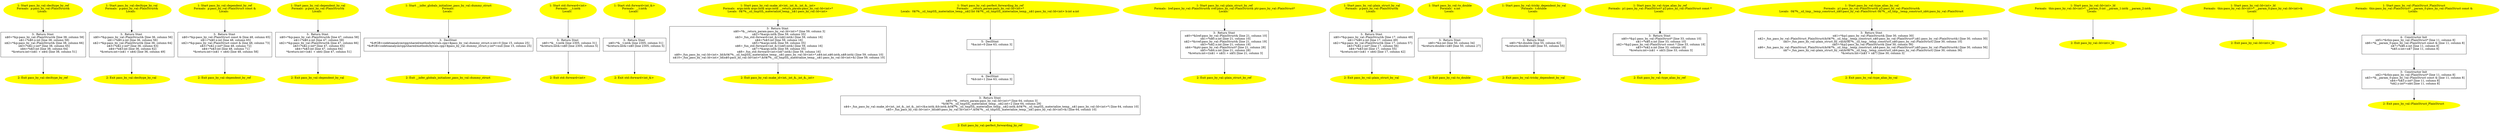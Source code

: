 /* @generated */
digraph cfg {
"decltype_by_ref#pass_by_val#7827598625585178144.8fa35b5b24f764bae803ce1f6e468516_1" [label="1: Start pass_by_val::decltype_by_ref\nFormals:  p:pass_by_val::PlainStruct&\nLocals:  \n  " color=yellow style=filled]
	

	 "decltype_by_ref#pass_by_val#7827598625585178144.8fa35b5b24f764bae803ce1f6e468516_1" -> "decltype_by_ref#pass_by_val#7827598625585178144.8fa35b5b24f764bae803ce1f6e468516_3" ;
"decltype_by_ref#pass_by_val#7827598625585178144.8fa35b5b24f764bae803ce1f6e468516_2" [label="2: Exit pass_by_val::decltype_by_ref \n  " color=yellow style=filled]
	

"decltype_by_ref#pass_by_val#7827598625585178144.8fa35b5b24f764bae803ce1f6e468516_3" [label="3:  Return Stmt \n   n$0=*&p:pass_by_val::PlainStruct& [line 38, column 58]\n  n$1=*n$0.x:int [line 38, column 58]\n  n$2=*&p:pass_by_val::PlainStruct& [line 38, column 66]\n  n$3=*n$2.y:int* [line 38, column 65]\n  n$4=*n$3:int [line 38, column 64]\n  *&return:int=(n$1 + n$4) [line 38, column 51]\n " shape="box"]
	

	 "decltype_by_ref#pass_by_val#7827598625585178144.8fa35b5b24f764bae803ce1f6e468516_3" -> "decltype_by_ref#pass_by_val#7827598625585178144.8fa35b5b24f764bae803ce1f6e468516_2" ;
"decltype_by_val#pass_by_val#14279156289723785232.72f90cb8cd80d6281316dd4fe0c3453c_1" [label="1: Start pass_by_val::decltype_by_val\nFormals:  p:pass_by_val::PlainStruct&\nLocals:  \n  " color=yellow style=filled]
	

	 "decltype_by_val#pass_by_val#14279156289723785232.72f90cb8cd80d6281316dd4fe0c3453c_1" -> "decltype_by_val#pass_by_val#14279156289723785232.72f90cb8cd80d6281316dd4fe0c3453c_3" ;
"decltype_by_val#pass_by_val#14279156289723785232.72f90cb8cd80d6281316dd4fe0c3453c_2" [label="2: Exit pass_by_val::decltype_by_val \n  " color=yellow style=filled]
	

"decltype_by_val#pass_by_val#14279156289723785232.72f90cb8cd80d6281316dd4fe0c3453c_3" [label="3:  Return Stmt \n   n$0=*&p:pass_by_val::PlainStruct& [line 36, column 56]\n  n$1=*n$0.x:int [line 36, column 56]\n  n$2=*&p:pass_by_val::PlainStruct& [line 36, column 64]\n  n$3=*n$2.y:int* [line 36, column 63]\n  n$4=*n$3:int [line 36, column 62]\n  *&return:int=(n$1 + n$4) [line 36, column 49]\n " shape="box"]
	

	 "decltype_by_val#pass_by_val#14279156289723785232.72f90cb8cd80d6281316dd4fe0c3453c_3" -> "decltype_by_val#pass_by_val#14279156289723785232.72f90cb8cd80d6281316dd4fe0c3453c_2" ;
"dependent_by_ref#pass_by_val#15143379324942623593.5ccf1ab5c879a0bcfec55b566c6a60db_1" [label="1: Start pass_by_val::dependent_by_ref\nFormals:  p:pass_by_val::PlainStruct const &\nLocals:  \n  " color=yellow style=filled]
	

	 "dependent_by_ref#pass_by_val#15143379324942623593.5ccf1ab5c879a0bcfec55b566c6a60db_1" -> "dependent_by_ref#pass_by_val#15143379324942623593.5ccf1ab5c879a0bcfec55b566c6a60db_3" ;
"dependent_by_ref#pass_by_val#15143379324942623593.5ccf1ab5c879a0bcfec55b566c6a60db_2" [label="2: Exit pass_by_val::dependent_by_ref \n  " color=yellow style=filled]
	

"dependent_by_ref#pass_by_val#15143379324942623593.5ccf1ab5c879a0bcfec55b566c6a60db_3" [label="3:  Return Stmt \n   n$0=*&p:pass_by_val::PlainStruct const & [line 48, column 65]\n  n$1=*n$0.x:int [line 48, column 65]\n  n$2=*&p:pass_by_val::PlainStruct const & [line 48, column 73]\n  n$3=*n$2.y:int* [line 48, column 72]\n  n$4=*n$3:int [line 48, column 71]\n  *&return:int=(n$1 + n$4) [line 48, column 58]\n " shape="box"]
	

	 "dependent_by_ref#pass_by_val#15143379324942623593.5ccf1ab5c879a0bcfec55b566c6a60db_3" -> "dependent_by_ref#pass_by_val#15143379324942623593.5ccf1ab5c879a0bcfec55b566c6a60db_2" ;
"dependent_by_val#pass_by_val#16173371529174507122.c006229ea6b255a1298dc7d547bac014_1" [label="1: Start pass_by_val::dependent_by_val\nFormals:  p:pass_by_val::PlainStruct&\nLocals:  \n  " color=yellow style=filled]
	

	 "dependent_by_val#pass_by_val#16173371529174507122.c006229ea6b255a1298dc7d547bac014_1" -> "dependent_by_val#pass_by_val#16173371529174507122.c006229ea6b255a1298dc7d547bac014_3" ;
"dependent_by_val#pass_by_val#16173371529174507122.c006229ea6b255a1298dc7d547bac014_2" [label="2: Exit pass_by_val::dependent_by_val \n  " color=yellow style=filled]
	

"dependent_by_val#pass_by_val#16173371529174507122.c006229ea6b255a1298dc7d547bac014_3" [label="3:  Return Stmt \n   n$0=*&p:pass_by_val::PlainStruct& [line 47, column 58]\n  n$1=*n$0.x:int [line 47, column 58]\n  n$2=*&p:pass_by_val::PlainStruct& [line 47, column 66]\n  n$3=*n$2.y:int* [line 47, column 65]\n  n$4=*n$3:int [line 47, column 64]\n  *&return:int=(n$1 + n$4) [line 47, column 51]\n " shape="box"]
	

	 "dependent_by_val#pass_by_val#16173371529174507122.c006229ea6b255a1298dc7d547bac014_3" -> "dependent_by_val#pass_by_val#16173371529174507122.c006229ea6b255a1298dc7d547bac014_2" ;
"dummy_struct#__infer_globals_initializer_pass_by_val.24fe54080733cebf362d2b34e691bb44_1" [label="1: Start __infer_globals_initializer_pass_by_val::dummy_struct\nFormals: \nLocals:  \n  " color=yellow style=filled]
	

	 "dummy_struct#__infer_globals_initializer_pass_by_val.24fe54080733cebf362d2b34e691bb44_1" -> "dummy_struct#__infer_globals_initializer_pass_by_val.24fe54080733cebf362d2b34e691bb44_3" ;
"dummy_struct#__infer_globals_initializer_pass_by_val.24fe54080733cebf362d2b34e691bb44_2" [label="2: Exit __infer_globals_initializer_pass_by_val::dummy_struct \n  " color=yellow style=filled]
	

"dummy_struct#__infer_globals_initializer_pass_by_val.24fe54080733cebf362d2b34e691bb44_3" [label="3:  DeclStmt \n   *&#GB<codetoanalyze/cpp/shared/methods/byvals.cpp>$pass_by_val::dummy_struct.x:int=0 [line 15, column 25]\n  *&#GB<codetoanalyze/cpp/shared/methods/byvals.cpp>$pass_by_val::dummy_struct.y:int*=null [line 15, column 25]\n " shape="box"]
	

	 "dummy_struct#__infer_globals_initializer_pass_by_val.24fe54080733cebf362d2b34e691bb44_3" -> "dummy_struct#__infer_globals_initializer_pass_by_val.24fe54080733cebf362d2b34e691bb44_2" ;
"forward<int>#std#5548362574050729124.664bf3a19e8401f31df778b67554bdae_1" [label="1: Start std::forward<int>\nFormals:  __t:int&\nLocals:  \n  " color=yellow style=filled]
	

	 "forward<int>#std#5548362574050729124.664bf3a19e8401f31df778b67554bdae_1" -> "forward<int>#std#5548362574050729124.664bf3a19e8401f31df778b67554bdae_3" ;
"forward<int>#std#5548362574050729124.664bf3a19e8401f31df778b67554bdae_2" [label="2: Exit std::forward<int> \n  " color=yellow style=filled]
	

"forward<int>#std#5548362574050729124.664bf3a19e8401f31df778b67554bdae_3" [label="3:  Return Stmt \n   n$0=*&__t:int& [line 2305, column 31]\n  *&return:int&=n$0 [line 2305, column 5]\n " shape="box"]
	

	 "forward<int>#std#5548362574050729124.664bf3a19e8401f31df778b67554bdae_3" -> "forward<int>#std#5548362574050729124.664bf3a19e8401f31df778b67554bdae_2" ;
"forward<int_&>#std#2714018779968350623.5a6c534312c02b38db42a98e7dfe7983_1" [label="1: Start std::forward<int_&>\nFormals:  __t:int&\nLocals:  \n  " color=yellow style=filled]
	

	 "forward<int_&>#std#2714018779968350623.5a6c534312c02b38db42a98e7dfe7983_1" -> "forward<int_&>#std#2714018779968350623.5a6c534312c02b38db42a98e7dfe7983_3" ;
"forward<int_&>#std#2714018779968350623.5a6c534312c02b38db42a98e7dfe7983_2" [label="2: Exit std::forward<int_&> \n  " color=yellow style=filled]
	

"forward<int_&>#std#2714018779968350623.5a6c534312c02b38db42a98e7dfe7983_3" [label="3:  Return Stmt \n   n$0=*&__t:int& [line 2305, column 31]\n  *&return:int&=n$0 [line 2305, column 5]\n " shape="box"]
	

	 "forward<int_&>#std#2714018779968350623.5a6c534312c02b38db42a98e7dfe7983_3" -> "forward<int_&>#std#2714018779968350623.5a6c534312c02b38db42a98e7dfe7983_2" ;
"make_id<int,_int_&,_int_&,_int>#pass_by_val(class pass_by_val::Id<int>)#6647322778693099135.704a07df7f1fd4912e21bd274744a5e0_1" [label="1: Start pass_by_val::make_id<int,_int_&,_int_&,_int>\nFormals:  args:int& args:int& args:int& __return_param:pass_by_val::Id<int>*\nLocals:  0$?%__sil_tmpSIL_materialize_temp__n$1:pass_by_val::Id<int> \n  " color=yellow style=filled]
	

	 "make_id<int,_int_&,_int_&,_int>#pass_by_val(class pass_by_val::Id<int>)#6647322778693099135.704a07df7f1fd4912e21bd274744a5e0_1" -> "make_id<int,_int_&,_int_&,_int>#pass_by_val(class pass_by_val::Id<int>)#6647322778693099135.704a07df7f1fd4912e21bd274744a5e0_3" ;
"make_id<int,_int_&,_int_&,_int>#pass_by_val(class pass_by_val::Id<int>)#6647322778693099135.704a07df7f1fd4912e21bd274744a5e0_2" [label="2: Exit pass_by_val::make_id<int,_int_&,_int_&,_int> \n  " color=yellow style=filled]
	

"make_id<int,_int_&,_int_&,_int>#pass_by_val(class pass_by_val::Id<int>)#6647322778693099135.704a07df7f1fd4912e21bd274744a5e0_3" [label="3:  Return Stmt \n   n$0=*&__return_param:pass_by_val::Id<int>* [line 59, column 3]\n  n$2=*&args:int& [line 59, column 35]\n  n$3=_fun_std::forward<int_&>(n$2:int&) [line 59, column 16]\n  n$4=*n$3:int [line 59, column 16]\n  n$5=*&args:int& [line 59, column 35]\n  n$6=_fun_std::forward<int_&>(n$5:int&) [line 59, column 16]\n  n$7=*&args:int& [line 59, column 35]\n  n$8=_fun_std::forward<int>(n$7:int&) [line 59, column 16]\n  n$9=_fun_pass_by_val::Id<int>_Id(&0$?%__sil_tmpSIL_materialize_temp__n$1:pass_by_val::Id<int>*,n$4:int,n$6:int&,n$8:int&) [line 59, column 10]\n  n$10=_fun_pass_by_val::Id<int>_Id(n$0:pass_by_val::Id<int>*,&0$?%__sil_tmpSIL_materialize_temp__n$1:pass_by_val::Id<int>&) [line 59, column 10]\n " shape="box"]
	

	 "make_id<int,_int_&,_int_&,_int>#pass_by_val(class pass_by_val::Id<int>)#6647322778693099135.704a07df7f1fd4912e21bd274744a5e0_3" -> "make_id<int,_int_&,_int_&,_int>#pass_by_val(class pass_by_val::Id<int>)#6647322778693099135.704a07df7f1fd4912e21bd274744a5e0_2" ;
"perfect_forwarding_by_ref#pass_by_val(class pass_by_val::Id<int>)#7578991627406493712.4a78b0c805a8de47693f8c723da2ec49_1" [label="1: Start pass_by_val::perfect_forwarding_by_ref\nFormals:  __return_param:pass_by_val::Id<int>*\nLocals:  0$?%__sil_tmpSIL_materialize_temp__n$2:int 0$?%__sil_tmpSIL_materialize_temp__n$1:pass_by_val::Id<int> b:int a:int \n  " color=yellow style=filled]
	

	 "perfect_forwarding_by_ref#pass_by_val(class pass_by_val::Id<int>)#7578991627406493712.4a78b0c805a8de47693f8c723da2ec49_1" -> "perfect_forwarding_by_ref#pass_by_val(class pass_by_val::Id<int>)#7578991627406493712.4a78b0c805a8de47693f8c723da2ec49_5" ;
"perfect_forwarding_by_ref#pass_by_val(class pass_by_val::Id<int>)#7578991627406493712.4a78b0c805a8de47693f8c723da2ec49_2" [label="2: Exit pass_by_val::perfect_forwarding_by_ref \n  " color=yellow style=filled]
	

"perfect_forwarding_by_ref#pass_by_val(class pass_by_val::Id<int>)#7578991627406493712.4a78b0c805a8de47693f8c723da2ec49_3" [label="3:  Return Stmt \n   n$0=*&__return_param:pass_by_val::Id<int>* [line 64, column 3]\n  *&0$?%__sil_tmpSIL_materialize_temp__n$2:int=2 [line 64, column 29]\n  n$4=_fun_pass_by_val::make_id<int,_int_&,_int_&,_int>(&a:int&,&b:int&,&0$?%__sil_tmpSIL_materialize_temp__n$2:int&,&0$?%__sil_tmpSIL_materialize_temp__n$1:pass_by_val::Id<int>*) [line 64, column 10]\n  n$5=_fun_pass_by_val::Id<int>_Id(n$0:pass_by_val::Id<int>*,&0$?%__sil_tmpSIL_materialize_temp__n$1:pass_by_val::Id<int>&) [line 64, column 10]\n " shape="box"]
	

	 "perfect_forwarding_by_ref#pass_by_val(class pass_by_val::Id<int>)#7578991627406493712.4a78b0c805a8de47693f8c723da2ec49_3" -> "perfect_forwarding_by_ref#pass_by_val(class pass_by_val::Id<int>)#7578991627406493712.4a78b0c805a8de47693f8c723da2ec49_2" ;
"perfect_forwarding_by_ref#pass_by_val(class pass_by_val::Id<int>)#7578991627406493712.4a78b0c805a8de47693f8c723da2ec49_4" [label="4:  DeclStmt \n   *&b:int=1 [line 63, column 3]\n " shape="box"]
	

	 "perfect_forwarding_by_ref#pass_by_val(class pass_by_val::Id<int>)#7578991627406493712.4a78b0c805a8de47693f8c723da2ec49_4" -> "perfect_forwarding_by_ref#pass_by_val(class pass_by_val::Id<int>)#7578991627406493712.4a78b0c805a8de47693f8c723da2ec49_3" ;
"perfect_forwarding_by_ref#pass_by_val(class pass_by_val::Id<int>)#7578991627406493712.4a78b0c805a8de47693f8c723da2ec49_5" [label="5:  DeclStmt \n   *&a:int=0 [line 63, column 3]\n " shape="box"]
	

	 "perfect_forwarding_by_ref#pass_by_val(class pass_by_val::Id<int>)#7578991627406493712.4a78b0c805a8de47693f8c723da2ec49_5" -> "perfect_forwarding_by_ref#pass_by_val(class pass_by_val::Id<int>)#7578991627406493712.4a78b0c805a8de47693f8c723da2ec49_4" ;
"plain_struct_by_ref#pass_by_val(class pass_by_val::PlainStruct)#2657428317109106311.ebb1ec27d296c7f7c7c76440cd2435a6_1" [label="1: Start pass_by_val::plain_struct_by_ref\nFormals:  lref:pass_by_val::PlainStruct& rref:pass_by_val::PlainStruct& ptr:pass_by_val::PlainStruct*\nLocals:  \n  " color=yellow style=filled]
	

	 "plain_struct_by_ref#pass_by_val(class pass_by_val::PlainStruct)#2657428317109106311.ebb1ec27d296c7f7c7c76440cd2435a6_1" -> "plain_struct_by_ref#pass_by_val(class pass_by_val::PlainStruct)#2657428317109106311.ebb1ec27d296c7f7c7c76440cd2435a6_3" ;
"plain_struct_by_ref#pass_by_val(class pass_by_val::PlainStruct)#2657428317109106311.ebb1ec27d296c7f7c7c76440cd2435a6_2" [label="2: Exit pass_by_val::plain_struct_by_ref \n  " color=yellow style=filled]
	

"plain_struct_by_ref#pass_by_val(class pass_by_val::PlainStruct)#2657428317109106311.ebb1ec27d296c7f7c7c76440cd2435a6_3" [label="3:  Return Stmt \n   n$0=*&lref:pass_by_val::PlainStruct& [line 21, column 10]\n  n$1=*n$0.x:int [line 21, column 10]\n  n$2=*&rref:pass_by_val::PlainStruct& [line 21, column 19]\n  n$3=*n$2.x:int [line 21, column 19]\n  n$4=*&ptr:pass_by_val::PlainStruct* [line 21, column 28]\n  n$5=*n$4.x:int [line 21, column 28]\n  *&return:int=((n$1 + n$3) + n$5) [line 21, column 3]\n " shape="box"]
	

	 "plain_struct_by_ref#pass_by_val(class pass_by_val::PlainStruct)#2657428317109106311.ebb1ec27d296c7f7c7c76440cd2435a6_3" -> "plain_struct_by_ref#pass_by_val(class pass_by_val::PlainStruct)#2657428317109106311.ebb1ec27d296c7f7c7c76440cd2435a6_2" ;
"plain_struct_by_val#pass_by_val#7415219466606029544.eb0e0bdde375e8d1716470ec792b2450_1" [label="1: Start pass_by_val::plain_struct_by_val\nFormals:  p:pass_by_val::PlainStruct&\nLocals:  \n  " color=yellow style=filled]
	

	 "plain_struct_by_val#pass_by_val#7415219466606029544.eb0e0bdde375e8d1716470ec792b2450_1" -> "plain_struct_by_val#pass_by_val#7415219466606029544.eb0e0bdde375e8d1716470ec792b2450_3" ;
"plain_struct_by_val#pass_by_val#7415219466606029544.eb0e0bdde375e8d1716470ec792b2450_2" [label="2: Exit pass_by_val::plain_struct_by_val \n  " color=yellow style=filled]
	

"plain_struct_by_val#pass_by_val#7415219466606029544.eb0e0bdde375e8d1716470ec792b2450_3" [label="3:  Return Stmt \n   n$0=*&p:pass_by_val::PlainStruct& [line 17, column 49]\n  n$1=*n$0.x:int [line 17, column 49]\n  n$2=*&p:pass_by_val::PlainStruct& [line 17, column 57]\n  n$3=*n$2.y:int* [line 17, column 56]\n  n$4=*n$3:int [line 17, column 55]\n  *&return:int=(n$1 + n$4) [line 17, column 42]\n " shape="box"]
	

	 "plain_struct_by_val#pass_by_val#7415219466606029544.eb0e0bdde375e8d1716470ec792b2450_3" -> "plain_struct_by_val#pass_by_val#7415219466606029544.eb0e0bdde375e8d1716470ec792b2450_2" ;
"to_double#pass_by_val#15152319343034292227.aa9254ca74e20265f2daa2c4c321444a_1" [label="1: Start pass_by_val::to_double\nFormals:  x:int\nLocals:  \n  " color=yellow style=filled]
	

	 "to_double#pass_by_val#15152319343034292227.aa9254ca74e20265f2daa2c4c321444a_1" -> "to_double#pass_by_val#15152319343034292227.aa9254ca74e20265f2daa2c4c321444a_3" ;
"to_double#pass_by_val#15152319343034292227.aa9254ca74e20265f2daa2c4c321444a_2" [label="2: Exit pass_by_val::to_double \n  " color=yellow style=filled]
	

"to_double#pass_by_val#15152319343034292227.aa9254ca74e20265f2daa2c4c321444a_3" [label="3:  Return Stmt \n   n$0=*&x:int [line 50, column 34]\n  *&return:double=n$0 [line 50, column 27]\n " shape="box"]
	

	 "to_double#pass_by_val#15152319343034292227.aa9254ca74e20265f2daa2c4c321444a_3" -> "to_double#pass_by_val#15152319343034292227.aa9254ca74e20265f2daa2c4c321444a_2" ;
"tricky_dependent_by_val#pass_by_val#11704838728234311959.2c9738321ba9545daa75926f2565403e_1" [label="1: Start pass_by_val::tricky_dependent_by_val\nFormals:  t:double\nLocals:  \n  " color=yellow style=filled]
	

	 "tricky_dependent_by_val#pass_by_val#11704838728234311959.2c9738321ba9545daa75926f2565403e_1" -> "tricky_dependent_by_val#pass_by_val#11704838728234311959.2c9738321ba9545daa75926f2565403e_3" ;
"tricky_dependent_by_val#pass_by_val#11704838728234311959.2c9738321ba9545daa75926f2565403e_2" [label="2: Exit pass_by_val::tricky_dependent_by_val \n  " color=yellow style=filled]
	

"tricky_dependent_by_val#pass_by_val#11704838728234311959.2c9738321ba9545daa75926f2565403e_3" [label="3:  Return Stmt \n   n$0=*&t:double [line 55, column 62]\n  *&return:double=n$0 [line 55, column 55]\n " shape="box"]
	

	 "tricky_dependent_by_val#pass_by_val#11704838728234311959.2c9738321ba9545daa75926f2565403e_3" -> "tricky_dependent_by_val#pass_by_val#11704838728234311959.2c9738321ba9545daa75926f2565403e_2" ;
"type_alias_by_ref#pass_by_val(class pass_by_val::PlainStruct,class pass_by_val::PlainStruct)#1261506.a3dda6b37896a0f836342db8df5fffd2_1" [label="1: Start pass_by_val::type_alias_by_ref\nFormals:  p1:pass_by_val::PlainStruct* p2:pass_by_val::PlainStruct const *\nLocals:  \n  " color=yellow style=filled]
	

	 "type_alias_by_ref#pass_by_val(class pass_by_val::PlainStruct,class pass_by_val::PlainStruct)#1261506.a3dda6b37896a0f836342db8df5fffd2_1" -> "type_alias_by_ref#pass_by_val(class pass_by_val::PlainStruct,class pass_by_val::PlainStruct)#1261506.a3dda6b37896a0f836342db8df5fffd2_3" ;
"type_alias_by_ref#pass_by_val(class pass_by_val::PlainStruct,class pass_by_val::PlainStruct)#1261506.a3dda6b37896a0f836342db8df5fffd2_2" [label="2: Exit pass_by_val::type_alias_by_ref \n  " color=yellow style=filled]
	

"type_alias_by_ref#pass_by_val(class pass_by_val::PlainStruct,class pass_by_val::PlainStruct)#1261506.a3dda6b37896a0f836342db8df5fffd2_3" [label="3:  Return Stmt \n   n$0=*&p1:pass_by_val::PlainStruct* [line 33, column 10]\n  n$1=*n$0.x:int [line 33, column 10]\n  n$2=*&p2:pass_by_val::PlainStruct const * [line 33, column 18]\n  n$3=*n$2.x:int [line 33, column 18]\n  *&return:int=(n$1 + n$3) [line 33, column 3]\n " shape="box"]
	

	 "type_alias_by_ref#pass_by_val(class pass_by_val::PlainStruct,class pass_by_val::PlainStruct)#1261506.a3dda6b37896a0f836342db8df5fffd2_3" -> "type_alias_by_ref#pass_by_val(class pass_by_val::PlainStruct,class pass_by_val::PlainStruct)#1261506.a3dda6b37896a0f836342db8df5fffd2_2" ;
"type_alias_by_val#pass_by_val#9273827923998572097.425db1bd7e6b48116fa99ed40b0b6415_1" [label="1: Start pass_by_val::type_alias_by_val\nFormals:  p1:pass_by_val::PlainStruct& p2:pass_by_val::PlainStruct&\nLocals:  0$?%__sil_tmp__temp_construct_n$0:pass_by_val::PlainStruct 0$?%__sil_tmp__temp_construct_n$4:pass_by_val::PlainStruct \n  " color=yellow style=filled]
	

	 "type_alias_by_val#pass_by_val#9273827923998572097.425db1bd7e6b48116fa99ed40b0b6415_1" -> "type_alias_by_val#pass_by_val#9273827923998572097.425db1bd7e6b48116fa99ed40b0b6415_3" ;
"type_alias_by_val#pass_by_val#9273827923998572097.425db1bd7e6b48116fa99ed40b0b6415_2" [label="2: Exit pass_by_val::type_alias_by_val \n  " color=yellow style=filled]
	

"type_alias_by_val#pass_by_val#9273827923998572097.425db1bd7e6b48116fa99ed40b0b6415_3" [label="3:  Return Stmt \n   n$1=*&p1:pass_by_val::PlainStruct& [line 30, column 30]\n  n$2=_fun_pass_by_val::PlainStruct_PlainStruct(&0$?%__sil_tmp__temp_construct_n$0:pass_by_val::PlainStruct*,n$1:pass_by_val::PlainStruct&) [line 30, column 30]\n  n$3=_fun_pass_by_val::plain_struct_by_val(&0$?%__sil_tmp__temp_construct_n$0:pass_by_val::PlainStruct) [line 30, column 10]\n  n$5=*&p2:pass_by_val::PlainStruct& [line 30, column 56]\n  n$6=_fun_pass_by_val::PlainStruct_PlainStruct(&0$?%__sil_tmp__temp_construct_n$4:pass_by_val::PlainStruct*,n$5:pass_by_val::PlainStruct&) [line 30, column 56]\n  n$7=_fun_pass_by_val::plain_struct_by_val(&0$?%__sil_tmp__temp_construct_n$4:pass_by_val::PlainStruct) [line 30, column 36]\n  *&return:int=(n$3 + n$7) [line 30, column 3]\n " shape="box"]
	

	 "type_alias_by_val#pass_by_val#9273827923998572097.425db1bd7e6b48116fa99ed40b0b6415_3" -> "type_alias_by_val#pass_by_val#9273827923998572097.425db1bd7e6b48116fa99ed40b0b6415_2" ;
"Id#Id<int>#pass_by_val#{3384099991783983184}.e286af060b6cead08a43f9654ad715c7_1" [label="1: Start pass_by_val::Id<int>_Id\nFormals:  this:pass_by_val::Id<int>* __param_0:int __param_1:int& __param_2:int&\nLocals:  \n  " color=yellow style=filled]
	

	 "Id#Id<int>#pass_by_val#{3384099991783983184}.e286af060b6cead08a43f9654ad715c7_1" -> "Id#Id<int>#pass_by_val#{3384099991783983184}.e286af060b6cead08a43f9654ad715c7_2" ;
"Id#Id<int>#pass_by_val#{3384099991783983184}.e286af060b6cead08a43f9654ad715c7_2" [label="2: Exit pass_by_val::Id<int>_Id \n  " color=yellow style=filled]
	

"Id#Id<int>#pass_by_val#{7679130497746934716|constexpr}.ec7ae8f1f59ff02018973f2770719ebf_1" [label="1: Start pass_by_val::Id<int>_Id\nFormals:  this:pass_by_val::Id<int>* __param_0:pass_by_val::Id<int>&\nLocals:  \n  " color=yellow style=filled]
	

	 "Id#Id<int>#pass_by_val#{7679130497746934716|constexpr}.ec7ae8f1f59ff02018973f2770719ebf_1" -> "Id#Id<int>#pass_by_val#{7679130497746934716|constexpr}.ec7ae8f1f59ff02018973f2770719ebf_2" ;
"Id#Id<int>#pass_by_val#{7679130497746934716|constexpr}.ec7ae8f1f59ff02018973f2770719ebf_2" [label="2: Exit pass_by_val::Id<int>_Id \n  " color=yellow style=filled]
	

"PlainStruct#PlainStruct#pass_by_val#{2553093086388184854|constexpr}.e295b1e7e1c5b638011ce60f4cd77a28_1" [label="1: Start pass_by_val::PlainStruct_PlainStruct\nFormals:  this:pass_by_val::PlainStruct* __param_0:pass_by_val::PlainStruct const &\nLocals:  \n  " color=yellow style=filled]
	

	 "PlainStruct#PlainStruct#pass_by_val#{2553093086388184854|constexpr}.e295b1e7e1c5b638011ce60f4cd77a28_1" -> "PlainStruct#PlainStruct#pass_by_val#{2553093086388184854|constexpr}.e295b1e7e1c5b638011ce60f4cd77a28_4" ;
"PlainStruct#PlainStruct#pass_by_val#{2553093086388184854|constexpr}.e295b1e7e1c5b638011ce60f4cd77a28_2" [label="2: Exit pass_by_val::PlainStruct_PlainStruct \n  " color=yellow style=filled]
	

"PlainStruct#PlainStruct#pass_by_val#{2553093086388184854|constexpr}.e295b1e7e1c5b638011ce60f4cd77a28_3" [label="3:  Constructor Init \n   n$2=*&this:pass_by_val::PlainStruct* [line 11, column 8]\n  n$3=*&__param_0:pass_by_val::PlainStruct const & [line 11, column 8]\n  n$4=*n$3.y:int* [line 11, column 8]\n  *n$2.y:int*=n$4 [line 11, column 8]\n " shape="box"]
	

	 "PlainStruct#PlainStruct#pass_by_val#{2553093086388184854|constexpr}.e295b1e7e1c5b638011ce60f4cd77a28_3" -> "PlainStruct#PlainStruct#pass_by_val#{2553093086388184854|constexpr}.e295b1e7e1c5b638011ce60f4cd77a28_2" ;
"PlainStruct#PlainStruct#pass_by_val#{2553093086388184854|constexpr}.e295b1e7e1c5b638011ce60f4cd77a28_4" [label="4:  Constructor Init \n   n$5=*&this:pass_by_val::PlainStruct* [line 11, column 8]\n  n$6=*&__param_0:pass_by_val::PlainStruct const & [line 11, column 8]\n  n$7=*n$6.x:int [line 11, column 8]\n  *n$5.x:int=n$7 [line 11, column 8]\n " shape="box"]
	

	 "PlainStruct#PlainStruct#pass_by_val#{2553093086388184854|constexpr}.e295b1e7e1c5b638011ce60f4cd77a28_4" -> "PlainStruct#PlainStruct#pass_by_val#{2553093086388184854|constexpr}.e295b1e7e1c5b638011ce60f4cd77a28_3" ;
}
